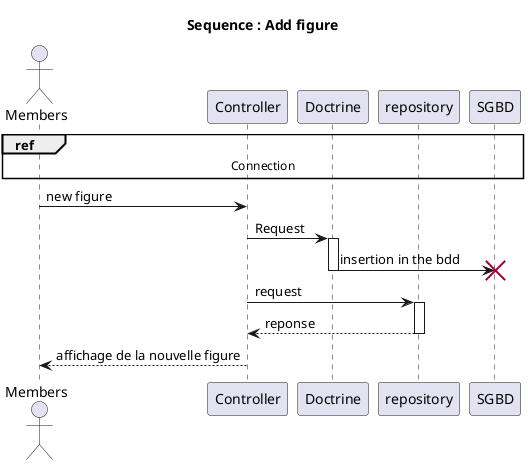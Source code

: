 @startuml

title Sequence : Add figure

actor Members as U
participant Controller as C
participant Doctrine as D
participant repository as REPO
participant SGBD as BDD
ref over U,C,D,BDD : Connection

U->C:  new figure
C->D:Request
activate D
D->BDD: insertion in the bdd
destroy BDD
deactivate D
C->REPO: request
activate REPO
REPO-->C: reponse
deactivate REPO
C-->U:affichage de la nouvelle figure

@enduml